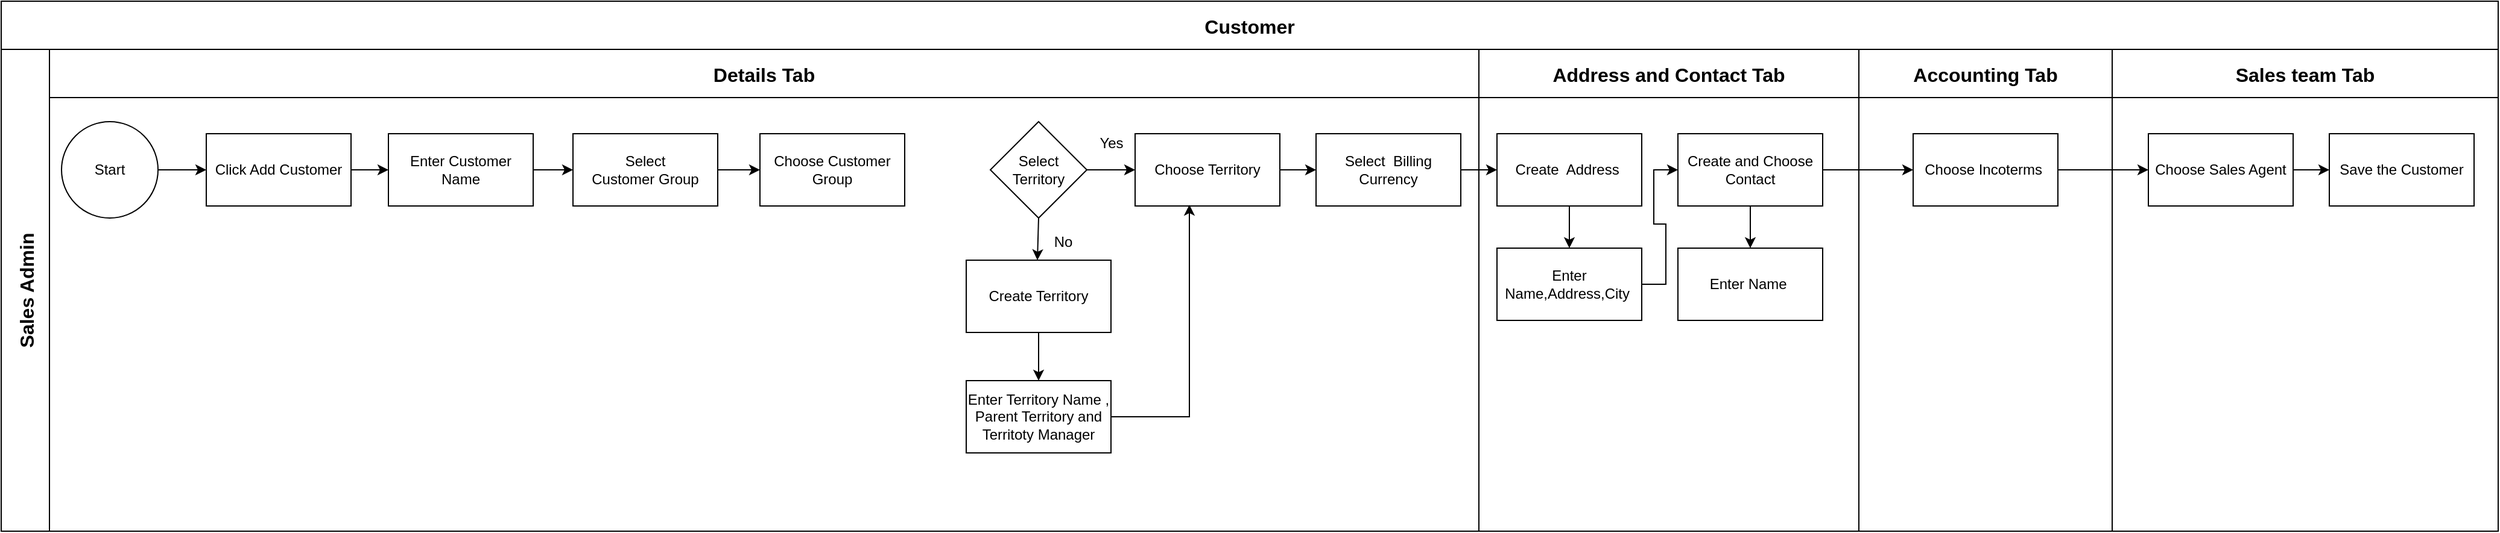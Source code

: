 <mxfile version="28.0.6">
  <diagram name="Page-1" id="DC7YIubZ44iMNXCuPgpX">
    <mxGraphModel dx="1716" dy="699" grid="1" gridSize="10" guides="1" tooltips="1" connect="1" arrows="1" fold="1" page="1" pageScale="1" pageWidth="1400" pageHeight="850" math="0" shadow="0">
      <root>
        <mxCell id="0" />
        <mxCell id="1" parent="0" />
        <mxCell id="7h-a7AoHDaQ5-l8UsL0Z-1" value="Customer" style="shape=table;childLayout=tableLayout;startSize=40;collapsible=0;recursiveResize=0;expand=0;fontSize=16;fontStyle=1;points=[[0,0,0,0,0],[0,0.25,0,0,0],[0,0.5,0,0,0],[0,0.75,0,0,0],[0,1,0,0,0],[0.25,0,0,0,0],[0.25,1,0,0,0],[0.5,0,0,0,0],[0.5,1,0,0,0],[0.75,0,0,0,0],[0.75,1,0,0,0],[1,0,0,0,0],[1,0.25,0,0,0],[1,0.5,0,0,0],[1,0.75,0,0,0],[1,1,0,0,0]];" vertex="1" parent="1">
          <mxGeometry x="430" y="140" width="2070" height="440" as="geometry" />
        </mxCell>
        <mxCell id="7h-a7AoHDaQ5-l8UsL0Z-2" value="Sales Admin" style="shape=tableRow;horizontal=0;swimlaneHead=0;swimlaneBody=0;top=0;left=0;strokeColor=inherit;bottom=0;right=0;dropTarget=0;fontStyle=1;fillColor=none;points=[[0,0.5],[1,0.5]];portConstraint=eastwest;startSize=40;collapsible=0;recursiveResize=0;expand=0;fontSize=16;" vertex="1" parent="7h-a7AoHDaQ5-l8UsL0Z-1">
          <mxGeometry y="40" width="2070" height="400" as="geometry" />
        </mxCell>
        <mxCell id="7h-a7AoHDaQ5-l8UsL0Z-3" value="Details Tab" style="swimlane;swimlaneHead=0;swimlaneBody=0;fontStyle=1;strokeColor=inherit;connectable=0;fillColor=none;startSize=40;collapsible=0;recursiveResize=0;expand=0;fontSize=16;" vertex="1" parent="7h-a7AoHDaQ5-l8UsL0Z-2">
          <mxGeometry x="40" width="1185" height="400" as="geometry">
            <mxRectangle width="1185" height="400" as="alternateBounds" />
          </mxGeometry>
        </mxCell>
        <mxCell id="7h-a7AoHDaQ5-l8UsL0Z-67" value="Select&lt;div&gt;Customer Group&lt;/div&gt;" style="rounded=0;whiteSpace=wrap;html=1;" vertex="1" parent="7h-a7AoHDaQ5-l8UsL0Z-3">
          <mxGeometry x="434" y="70" width="120" height="60" as="geometry" />
        </mxCell>
        <mxCell id="7h-a7AoHDaQ5-l8UsL0Z-4" value="Address and Contact Tab" style="swimlane;swimlaneHead=0;swimlaneBody=0;fontStyle=1;strokeColor=inherit;connectable=0;fillColor=none;startSize=40;collapsible=0;recursiveResize=0;expand=0;fontSize=16;" vertex="1" parent="7h-a7AoHDaQ5-l8UsL0Z-2">
          <mxGeometry x="1225" width="315" height="400" as="geometry">
            <mxRectangle width="315" height="400" as="alternateBounds" />
          </mxGeometry>
        </mxCell>
        <mxCell id="7h-a7AoHDaQ5-l8UsL0Z-5" value="Accounting Tab" style="swimlane;swimlaneHead=0;swimlaneBody=0;fontStyle=1;strokeColor=inherit;connectable=0;fillColor=none;startSize=40;collapsible=0;recursiveResize=0;expand=0;fontSize=16;" vertex="1" parent="7h-a7AoHDaQ5-l8UsL0Z-2">
          <mxGeometry x="1540" width="210" height="400" as="geometry">
            <mxRectangle width="210" height="400" as="alternateBounds" />
          </mxGeometry>
        </mxCell>
        <mxCell id="7h-a7AoHDaQ5-l8UsL0Z-6" value="Choose Incoterms&amp;nbsp;" style="whiteSpace=wrap;html=1;" vertex="1" parent="7h-a7AoHDaQ5-l8UsL0Z-5">
          <mxGeometry x="45" y="70" width="120" height="60" as="geometry" />
        </mxCell>
        <mxCell id="7h-a7AoHDaQ5-l8UsL0Z-7" value="Sales team Tab" style="swimlane;swimlaneHead=0;swimlaneBody=0;fontStyle=1;strokeColor=inherit;connectable=0;fillColor=none;startSize=40;collapsible=0;recursiveResize=0;expand=0;fontSize=16;" vertex="1" parent="7h-a7AoHDaQ5-l8UsL0Z-2">
          <mxGeometry x="1750" width="320" height="400" as="geometry">
            <mxRectangle width="320" height="400" as="alternateBounds" />
          </mxGeometry>
        </mxCell>
        <mxCell id="7h-a7AoHDaQ5-l8UsL0Z-8" value="" style="edgeStyle=orthogonalEdgeStyle;rounded=0;orthogonalLoop=1;jettySize=auto;html=1;" edge="1" parent="7h-a7AoHDaQ5-l8UsL0Z-7" source="7h-a7AoHDaQ5-l8UsL0Z-9" target="7h-a7AoHDaQ5-l8UsL0Z-10">
          <mxGeometry relative="1" as="geometry" />
        </mxCell>
        <mxCell id="7h-a7AoHDaQ5-l8UsL0Z-9" value="Choose Sales Agent" style="whiteSpace=wrap;html=1;" vertex="1" parent="7h-a7AoHDaQ5-l8UsL0Z-7">
          <mxGeometry x="30" y="70" width="120" height="60" as="geometry" />
        </mxCell>
        <mxCell id="7h-a7AoHDaQ5-l8UsL0Z-10" value="Save the Customer" style="rounded=0;whiteSpace=wrap;html=1;" vertex="1" parent="7h-a7AoHDaQ5-l8UsL0Z-7">
          <mxGeometry x="180" y="70" width="120" height="60" as="geometry" />
        </mxCell>
        <mxCell id="7h-a7AoHDaQ5-l8UsL0Z-11" value="" style="edgeStyle=orthogonalEdgeStyle;rounded=0;orthogonalLoop=1;jettySize=auto;html=1;" edge="1" parent="7h-a7AoHDaQ5-l8UsL0Z-2" source="7h-a7AoHDaQ5-l8UsL0Z-6" target="7h-a7AoHDaQ5-l8UsL0Z-9">
          <mxGeometry relative="1" as="geometry" />
        </mxCell>
        <mxCell id="7h-a7AoHDaQ5-l8UsL0Z-21" value="" style="edgeStyle=orthogonalEdgeStyle;rounded=0;orthogonalLoop=1;jettySize=auto;html=1;" edge="1" parent="1" source="7h-a7AoHDaQ5-l8UsL0Z-22" target="7h-a7AoHDaQ5-l8UsL0Z-24">
          <mxGeometry relative="1" as="geometry" />
        </mxCell>
        <mxCell id="7h-a7AoHDaQ5-l8UsL0Z-22" value="Start" style="ellipse;whiteSpace=wrap;html=1;aspect=fixed;" vertex="1" parent="1">
          <mxGeometry x="480" y="240" width="80" height="80" as="geometry" />
        </mxCell>
        <mxCell id="7h-a7AoHDaQ5-l8UsL0Z-23" value="" style="edgeStyle=orthogonalEdgeStyle;rounded=0;orthogonalLoop=1;jettySize=auto;html=1;" edge="1" parent="1" source="7h-a7AoHDaQ5-l8UsL0Z-24" target="7h-a7AoHDaQ5-l8UsL0Z-26">
          <mxGeometry relative="1" as="geometry" />
        </mxCell>
        <mxCell id="7h-a7AoHDaQ5-l8UsL0Z-24" value="Click Add Customer" style="rounded=0;whiteSpace=wrap;html=1;" vertex="1" parent="1">
          <mxGeometry x="600" y="250" width="120" height="60" as="geometry" />
        </mxCell>
        <mxCell id="7h-a7AoHDaQ5-l8UsL0Z-68" style="edgeStyle=orthogonalEdgeStyle;rounded=0;orthogonalLoop=1;jettySize=auto;html=1;exitX=1;exitY=0.5;exitDx=0;exitDy=0;entryX=0;entryY=0.5;entryDx=0;entryDy=0;" edge="1" parent="1" source="7h-a7AoHDaQ5-l8UsL0Z-26" target="7h-a7AoHDaQ5-l8UsL0Z-67">
          <mxGeometry relative="1" as="geometry" />
        </mxCell>
        <mxCell id="7h-a7AoHDaQ5-l8UsL0Z-26" value="Enter Customer Name" style="rounded=0;whiteSpace=wrap;html=1;" vertex="1" parent="1">
          <mxGeometry x="751" y="250" width="120" height="60" as="geometry" />
        </mxCell>
        <mxCell id="7h-a7AoHDaQ5-l8UsL0Z-40" value="" style="edgeStyle=orthogonalEdgeStyle;rounded=0;orthogonalLoop=1;jettySize=auto;html=1;" edge="1" parent="1" source="7h-a7AoHDaQ5-l8UsL0Z-41" target="7h-a7AoHDaQ5-l8UsL0Z-46">
          <mxGeometry relative="1" as="geometry" />
        </mxCell>
        <mxCell id="7h-a7AoHDaQ5-l8UsL0Z-41" value="Select&lt;div&gt;Territory&lt;/div&gt;" style="rhombus;whiteSpace=wrap;html=1;" vertex="1" parent="1">
          <mxGeometry x="1250" y="240" width="80" height="80" as="geometry" />
        </mxCell>
        <mxCell id="7h-a7AoHDaQ5-l8UsL0Z-44" value="Choose Customer Group" style="rounded=0;whiteSpace=wrap;html=1;" vertex="1" parent="1">
          <mxGeometry x="1059" y="250" width="120" height="60" as="geometry" />
        </mxCell>
        <mxCell id="7h-a7AoHDaQ5-l8UsL0Z-45" style="edgeStyle=orthogonalEdgeStyle;rounded=0;orthogonalLoop=1;jettySize=auto;html=1;exitX=1;exitY=0.5;exitDx=0;exitDy=0;entryX=0;entryY=0.5;entryDx=0;entryDy=0;" edge="1" parent="1" source="7h-a7AoHDaQ5-l8UsL0Z-46" target="7h-a7AoHDaQ5-l8UsL0Z-51">
          <mxGeometry relative="1" as="geometry" />
        </mxCell>
        <mxCell id="7h-a7AoHDaQ5-l8UsL0Z-46" value="Choose Territory" style="whiteSpace=wrap;html=1;" vertex="1" parent="1">
          <mxGeometry x="1370" y="250" width="120" height="60" as="geometry" />
        </mxCell>
        <mxCell id="7h-a7AoHDaQ5-l8UsL0Z-47" value="No" style="text;html=1;align=center;verticalAlign=middle;resizable=0;points=[];autosize=1;strokeColor=none;fillColor=none;" vertex="1" parent="1">
          <mxGeometry x="1290" y="325" width="40" height="30" as="geometry" />
        </mxCell>
        <mxCell id="7h-a7AoHDaQ5-l8UsL0Z-48" value="Enter Territory Name , Parent Territory and Territoty Manager" style="whiteSpace=wrap;html=1;" vertex="1" parent="1">
          <mxGeometry x="1230" y="455" width="120" height="60" as="geometry" />
        </mxCell>
        <mxCell id="7h-a7AoHDaQ5-l8UsL0Z-49" style="edgeStyle=orthogonalEdgeStyle;rounded=0;orthogonalLoop=1;jettySize=auto;html=1;entryX=0.375;entryY=0.983;entryDx=0;entryDy=0;entryPerimeter=0;" edge="1" parent="1" source="7h-a7AoHDaQ5-l8UsL0Z-48" target="7h-a7AoHDaQ5-l8UsL0Z-46">
          <mxGeometry relative="1" as="geometry" />
        </mxCell>
        <mxCell id="7h-a7AoHDaQ5-l8UsL0Z-50" value="" style="edgeStyle=orthogonalEdgeStyle;rounded=0;orthogonalLoop=1;jettySize=auto;html=1;" edge="1" parent="1" source="7h-a7AoHDaQ5-l8UsL0Z-51" target="7h-a7AoHDaQ5-l8UsL0Z-53">
          <mxGeometry relative="1" as="geometry" />
        </mxCell>
        <mxCell id="7h-a7AoHDaQ5-l8UsL0Z-51" value="Select&amp;nbsp; Billing Currency" style="whiteSpace=wrap;html=1;" vertex="1" parent="1">
          <mxGeometry x="1520" y="250" width="120" height="60" as="geometry" />
        </mxCell>
        <mxCell id="7h-a7AoHDaQ5-l8UsL0Z-52" value="" style="edgeStyle=orthogonalEdgeStyle;rounded=0;orthogonalLoop=1;jettySize=auto;html=1;" edge="1" parent="1" source="7h-a7AoHDaQ5-l8UsL0Z-53" target="7h-a7AoHDaQ5-l8UsL0Z-55">
          <mxGeometry relative="1" as="geometry" />
        </mxCell>
        <mxCell id="7h-a7AoHDaQ5-l8UsL0Z-53" value="Create&amp;nbsp; Address&amp;nbsp;" style="whiteSpace=wrap;html=1;" vertex="1" parent="1">
          <mxGeometry x="1670" y="250" width="120" height="60" as="geometry" />
        </mxCell>
        <mxCell id="7h-a7AoHDaQ5-l8UsL0Z-54" style="edgeStyle=orthogonalEdgeStyle;rounded=0;orthogonalLoop=1;jettySize=auto;html=1;entryX=0;entryY=0.5;entryDx=0;entryDy=0;" edge="1" parent="1" source="7h-a7AoHDaQ5-l8UsL0Z-55" target="7h-a7AoHDaQ5-l8UsL0Z-58">
          <mxGeometry relative="1" as="geometry" />
        </mxCell>
        <mxCell id="7h-a7AoHDaQ5-l8UsL0Z-55" value="Enter Name,Ad&lt;span style=&quot;color: rgba(0, 0, 0, 0); font-family: monospace; font-size: 0px; text-align: start; text-wrap-mode: nowrap;&quot;&gt;%3CmxGraphModel%3E%3Croot%3E%3CmxCell%20id%3D%220%22%2F%3E%3CmxCell%20id%3D%221%22%20parent%3D%220%22%2F%3E%3CmxCell%20id%3D%222%22%20value%3D%22Enter%20Name%2CAddress%2CCity%20for%20Address%22%20style%3D%22whiteSpace%3Dwrap%3Bhtml%3D1%3B%22%20vertex%3D%221%22%20parent%3D%221%22%3E%3CmxGeometry%20x%3D%221260%22%20y%3D%22270%22%20width%3D%22120%22%20height%3D%2260%22%20as%3D%22geometry%22%2F%3E%3C%2FmxCell%3E%3C%2Froot%3E%3C%2FmxGraphModel%3E&lt;/span&gt;dress,City&amp;nbsp;" style="whiteSpace=wrap;html=1;" vertex="1" parent="1">
          <mxGeometry x="1670" y="345" width="120" height="60" as="geometry" />
        </mxCell>
        <mxCell id="7h-a7AoHDaQ5-l8UsL0Z-56" value="" style="edgeStyle=orthogonalEdgeStyle;rounded=0;orthogonalLoop=1;jettySize=auto;html=1;" edge="1" parent="1" source="7h-a7AoHDaQ5-l8UsL0Z-58" target="7h-a7AoHDaQ5-l8UsL0Z-59">
          <mxGeometry relative="1" as="geometry" />
        </mxCell>
        <mxCell id="7h-a7AoHDaQ5-l8UsL0Z-57" value="" style="edgeStyle=orthogonalEdgeStyle;rounded=0;orthogonalLoop=1;jettySize=auto;html=1;" edge="1" parent="1" source="7h-a7AoHDaQ5-l8UsL0Z-58" target="7h-a7AoHDaQ5-l8UsL0Z-6">
          <mxGeometry relative="1" as="geometry" />
        </mxCell>
        <mxCell id="7h-a7AoHDaQ5-l8UsL0Z-58" value="Create and Choose Contact" style="whiteSpace=wrap;html=1;" vertex="1" parent="1">
          <mxGeometry x="1820" y="250" width="120" height="60" as="geometry" />
        </mxCell>
        <mxCell id="7h-a7AoHDaQ5-l8UsL0Z-59" value="Enter Name&amp;nbsp;" style="whiteSpace=wrap;html=1;" vertex="1" parent="1">
          <mxGeometry x="1820" y="345" width="120" height="60" as="geometry" />
        </mxCell>
        <mxCell id="7h-a7AoHDaQ5-l8UsL0Z-60" value="" style="edgeStyle=orthogonalEdgeStyle;rounded=0;orthogonalLoop=1;jettySize=auto;html=1;" edge="1" parent="1" source="7h-a7AoHDaQ5-l8UsL0Z-61" target="7h-a7AoHDaQ5-l8UsL0Z-48">
          <mxGeometry relative="1" as="geometry" />
        </mxCell>
        <mxCell id="7h-a7AoHDaQ5-l8UsL0Z-61" value="Create Territory" style="rounded=0;whiteSpace=wrap;html=1;" vertex="1" parent="1">
          <mxGeometry x="1230" y="355" width="120" height="60" as="geometry" />
        </mxCell>
        <mxCell id="7h-a7AoHDaQ5-l8UsL0Z-62" value="" style="endArrow=classic;html=1;rounded=0;entryX=-0.025;entryY=1;entryDx=0;entryDy=0;entryPerimeter=0;exitX=0.5;exitY=1;exitDx=0;exitDy=0;" edge="1" parent="1" source="7h-a7AoHDaQ5-l8UsL0Z-41" target="7h-a7AoHDaQ5-l8UsL0Z-47">
          <mxGeometry width="50" height="50" relative="1" as="geometry">
            <mxPoint x="1290" y="325" as="sourcePoint" />
            <mxPoint x="1340" y="275" as="targetPoint" />
          </mxGeometry>
        </mxCell>
        <mxCell id="7h-a7AoHDaQ5-l8UsL0Z-65" value="Yes" style="text;html=1;align=center;verticalAlign=middle;resizable=0;points=[];autosize=1;strokeColor=none;fillColor=none;" vertex="1" parent="1">
          <mxGeometry x="1330" y="243" width="40" height="30" as="geometry" />
        </mxCell>
        <mxCell id="7h-a7AoHDaQ5-l8UsL0Z-69" style="edgeStyle=orthogonalEdgeStyle;rounded=0;orthogonalLoop=1;jettySize=auto;html=1;exitX=1;exitY=0.5;exitDx=0;exitDy=0;entryX=0;entryY=0.5;entryDx=0;entryDy=0;" edge="1" parent="1" source="7h-a7AoHDaQ5-l8UsL0Z-67" target="7h-a7AoHDaQ5-l8UsL0Z-44">
          <mxGeometry relative="1" as="geometry" />
        </mxCell>
      </root>
    </mxGraphModel>
  </diagram>
</mxfile>
